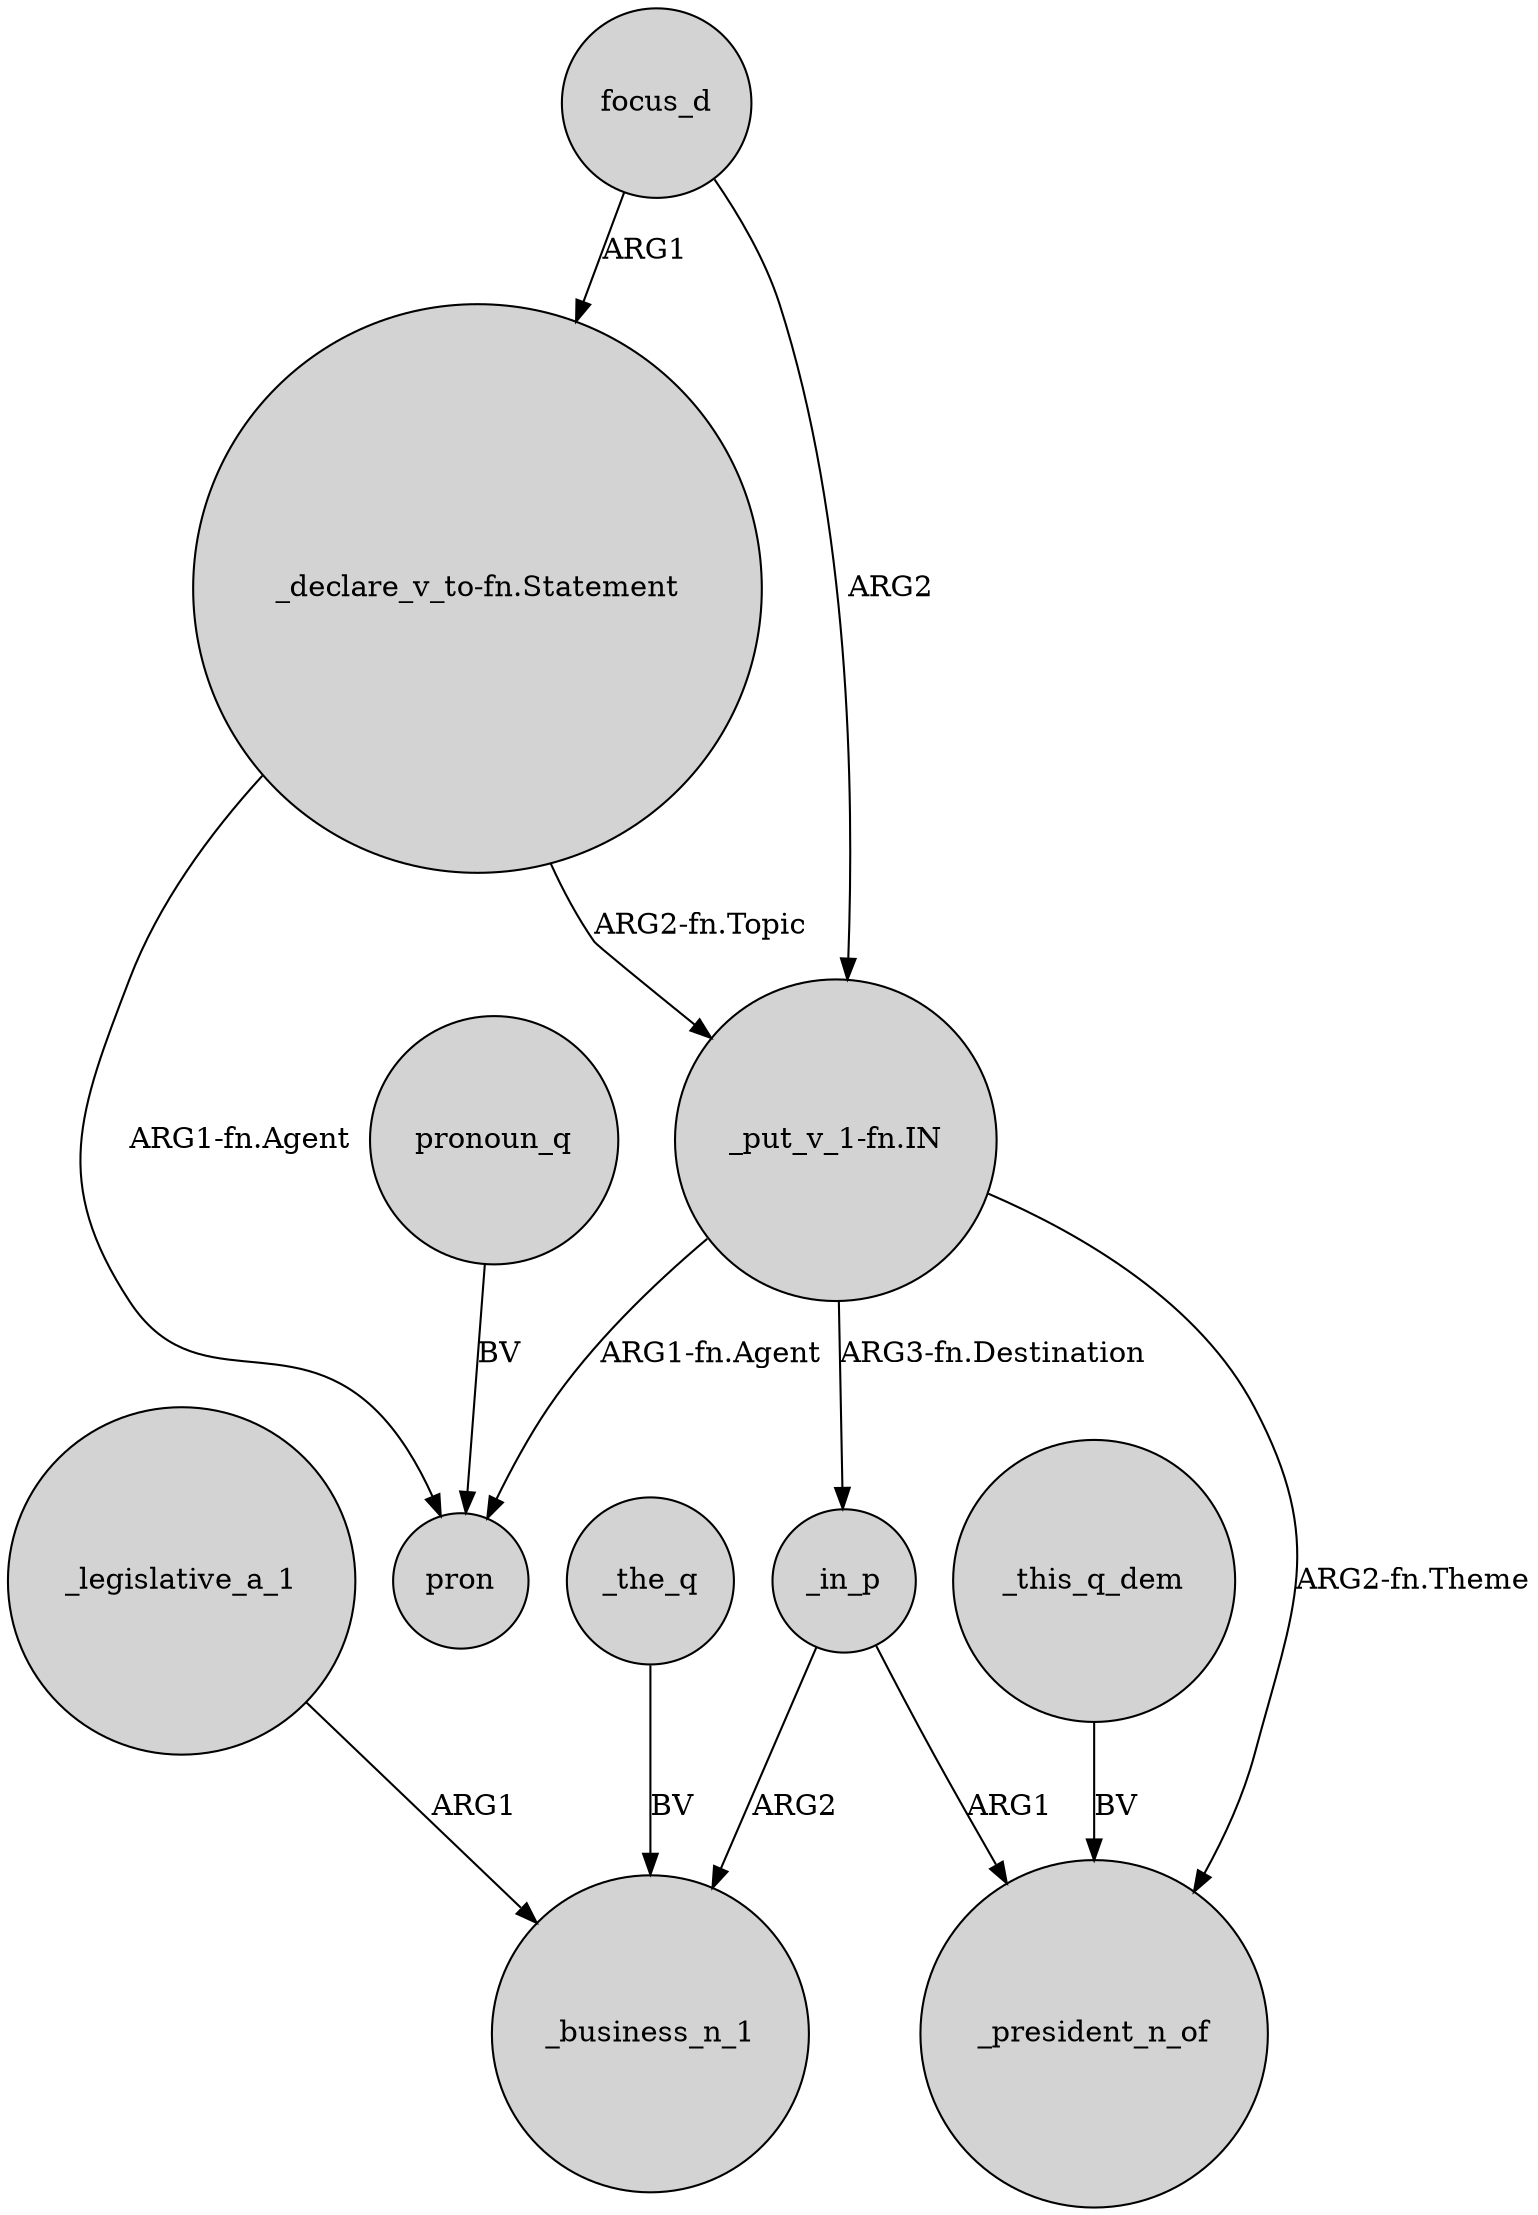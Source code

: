 digraph {
	node [shape=circle style=filled]
	"_put_v_1-fn.IN" -> _in_p [label="ARG3-fn.Destination"]
	focus_d -> "_put_v_1-fn.IN" [label=ARG2]
	_the_q -> _business_n_1 [label=BV]
	"_put_v_1-fn.IN" -> pron [label="ARG1-fn.Agent"]
	_in_p -> _business_n_1 [label=ARG2]
	_this_q_dem -> _president_n_of [label=BV]
	focus_d -> "_declare_v_to-fn.Statement" [label=ARG1]
	"_declare_v_to-fn.Statement" -> "_put_v_1-fn.IN" [label="ARG2-fn.Topic"]
	"_declare_v_to-fn.Statement" -> pron [label="ARG1-fn.Agent"]
	_in_p -> _president_n_of [label=ARG1]
	"_put_v_1-fn.IN" -> _president_n_of [label="ARG2-fn.Theme"]
	_legislative_a_1 -> _business_n_1 [label=ARG1]
	pronoun_q -> pron [label=BV]
}
